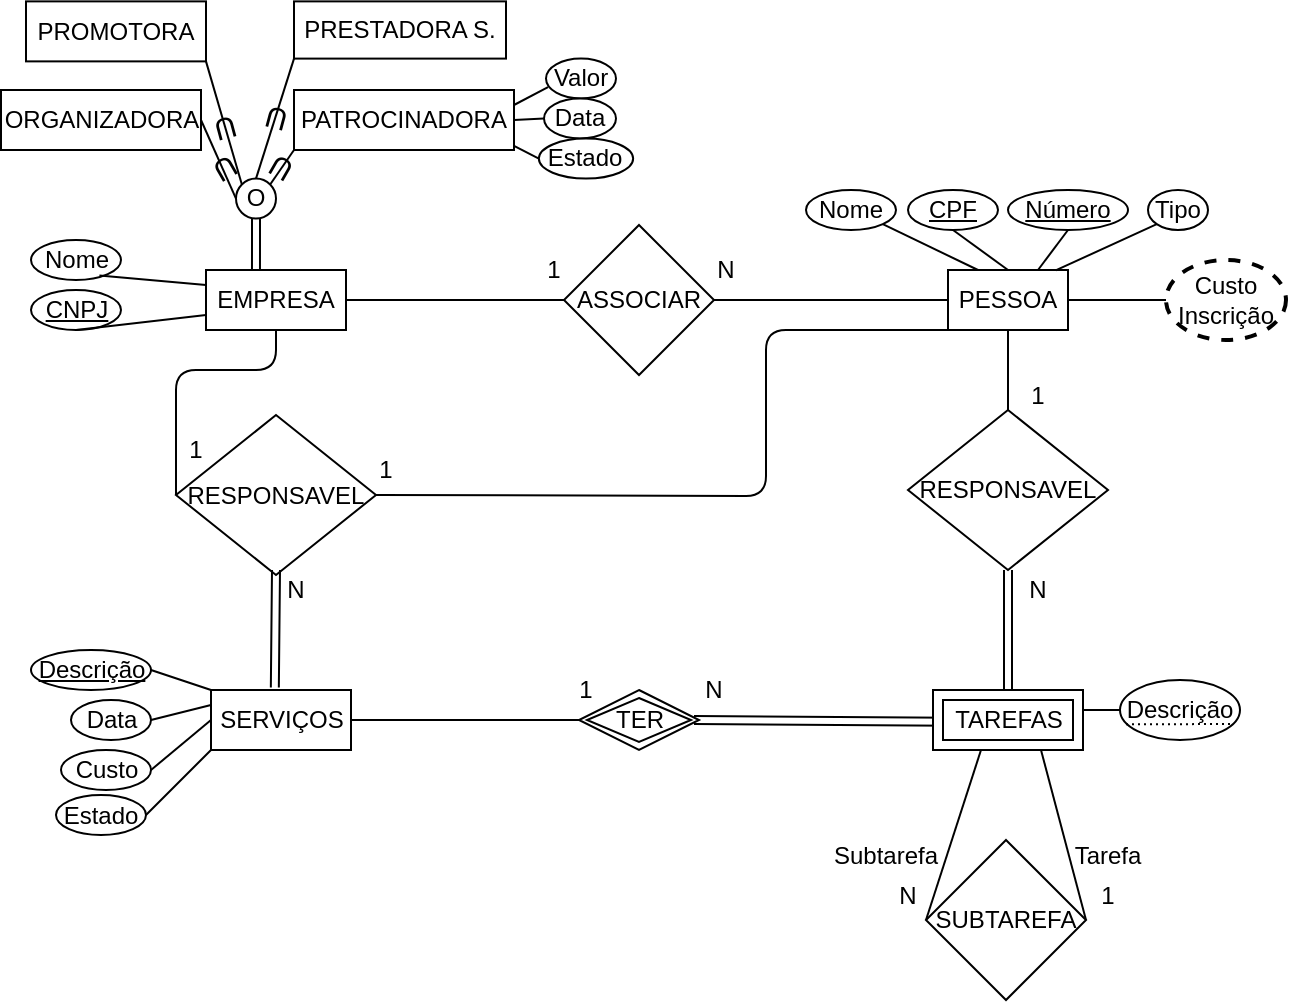 <mxfile version="14.4.6" type="device"><diagram id="FvKYGvDkZp9kYEVDiB8Z" name="Page-1"><mxGraphModel dx="813" dy="403" grid="1" gridSize="10" guides="1" tooltips="1" connect="1" arrows="1" fold="1" page="1" pageScale="1" pageWidth="827" pageHeight="1169" math="0" shadow="0"><root><mxCell id="0"/><mxCell id="1" parent="0"/><mxCell id="wFkFbNBAw4IvoqAUWZo5-1" value="EMPRESA" style="rounded=0;whiteSpace=wrap;html=1;" parent="1" vertex="1"><mxGeometry x="160" y="250" width="70" height="30" as="geometry"/></mxCell><mxCell id="wFkFbNBAw4IvoqAUWZo5-2" value="Nome" style="ellipse;whiteSpace=wrap;html=1;" parent="1" vertex="1"><mxGeometry x="72.5" y="235" width="45" height="20" as="geometry"/></mxCell><mxCell id="wFkFbNBAw4IvoqAUWZo5-3" value="&lt;u&gt;CNPJ&lt;/u&gt;" style="ellipse;whiteSpace=wrap;html=1;" parent="1" vertex="1"><mxGeometry x="72.5" y="260" width="45" height="20" as="geometry"/></mxCell><mxCell id="wFkFbNBAw4IvoqAUWZo5-4" value="" style="endArrow=none;html=1;entryX=0.76;entryY=0.89;entryDx=0;entryDy=0;entryPerimeter=0;exitX=0;exitY=0.25;exitDx=0;exitDy=0;" parent="1" source="wFkFbNBAw4IvoqAUWZo5-1" target="wFkFbNBAw4IvoqAUWZo5-2" edge="1"><mxGeometry width="50" height="50" relative="1" as="geometry"><mxPoint x="390" y="520" as="sourcePoint"/><mxPoint x="440" y="470" as="targetPoint"/></mxGeometry></mxCell><mxCell id="wFkFbNBAw4IvoqAUWZo5-5" value="" style="endArrow=none;html=1;entryX=0.5;entryY=1;entryDx=0;entryDy=0;exitX=0;exitY=0.75;exitDx=0;exitDy=0;" parent="1" source="wFkFbNBAw4IvoqAUWZo5-1" target="wFkFbNBAw4IvoqAUWZo5-3" edge="1"><mxGeometry width="50" height="50" relative="1" as="geometry"><mxPoint x="260" y="320" as="sourcePoint"/><mxPoint x="310" y="270" as="targetPoint"/></mxGeometry></mxCell><mxCell id="wFkFbNBAw4IvoqAUWZo5-6" value="PESSOA" style="rounded=0;whiteSpace=wrap;html=1;" parent="1" vertex="1"><mxGeometry x="531" y="250" width="60" height="30" as="geometry"/></mxCell><mxCell id="wFkFbNBAw4IvoqAUWZo5-7" value="Nome" style="ellipse;whiteSpace=wrap;html=1;" parent="1" vertex="1"><mxGeometry x="460" y="210" width="45" height="20" as="geometry"/></mxCell><mxCell id="wFkFbNBAw4IvoqAUWZo5-8" value="&lt;u&gt;CPF&lt;/u&gt;" style="ellipse;whiteSpace=wrap;html=1;" parent="1" vertex="1"><mxGeometry x="511" y="210" width="45" height="20" as="geometry"/></mxCell><mxCell id="wFkFbNBAw4IvoqAUWZo5-9" value="&lt;u&gt;Número&lt;/u&gt;" style="ellipse;whiteSpace=wrap;html=1;" parent="1" vertex="1"><mxGeometry x="561" y="210" width="60" height="20" as="geometry"/></mxCell><mxCell id="wFkFbNBAw4IvoqAUWZo5-10" value="Tipo" style="ellipse;whiteSpace=wrap;html=1;" parent="1" vertex="1"><mxGeometry x="631" y="210" width="30" height="20" as="geometry"/></mxCell><mxCell id="wFkFbNBAw4IvoqAUWZo5-13" value="" style="endArrow=none;html=1;entryX=1;entryY=1;entryDx=0;entryDy=0;exitX=0.25;exitY=0;exitDx=0;exitDy=0;" parent="1" source="wFkFbNBAw4IvoqAUWZo5-6" target="wFkFbNBAw4IvoqAUWZo5-7" edge="1"><mxGeometry width="50" height="50" relative="1" as="geometry"><mxPoint x="451" y="310" as="sourcePoint"/><mxPoint x="501" y="260" as="targetPoint"/></mxGeometry></mxCell><mxCell id="wFkFbNBAw4IvoqAUWZo5-14" value="" style="endArrow=none;html=1;exitX=0.5;exitY=0;exitDx=0;exitDy=0;entryX=0.5;entryY=1;entryDx=0;entryDy=0;" parent="1" source="wFkFbNBAw4IvoqAUWZo5-6" target="wFkFbNBAw4IvoqAUWZo5-8" edge="1"><mxGeometry width="50" height="50" relative="1" as="geometry"><mxPoint x="411" y="290" as="sourcePoint"/><mxPoint x="461" y="240" as="targetPoint"/></mxGeometry></mxCell><mxCell id="wFkFbNBAw4IvoqAUWZo5-15" value="" style="endArrow=none;html=1;entryX=0.5;entryY=1;entryDx=0;entryDy=0;exitX=0.75;exitY=0;exitDx=0;exitDy=0;" parent="1" source="wFkFbNBAw4IvoqAUWZo5-6" target="wFkFbNBAw4IvoqAUWZo5-9" edge="1"><mxGeometry width="50" height="50" relative="1" as="geometry"><mxPoint x="411" y="290" as="sourcePoint"/><mxPoint x="461" y="240" as="targetPoint"/></mxGeometry></mxCell><mxCell id="wFkFbNBAw4IvoqAUWZo5-16" value="" style="endArrow=none;html=1;entryX=0;entryY=1;entryDx=0;entryDy=0;exitX=0.897;exitY=0.007;exitDx=0;exitDy=0;exitPerimeter=0;" parent="1" source="wFkFbNBAw4IvoqAUWZo5-6" target="wFkFbNBAw4IvoqAUWZo5-10" edge="1"><mxGeometry width="50" height="50" relative="1" as="geometry"><mxPoint x="411" y="290" as="sourcePoint"/><mxPoint x="461" y="240" as="targetPoint"/></mxGeometry></mxCell><mxCell id="wFkFbNBAw4IvoqAUWZo5-18" value="" style="endArrow=none;html=1;exitX=0.5;exitY=1;exitDx=0;exitDy=0;entryX=0.5;entryY=1;entryDx=0;entryDy=0;" parent="1" target="P-yGb22fo54rwQggZf6W-5" edge="1"><mxGeometry width="50" height="50" relative="1" as="geometry"><mxPoint x="185" y="224" as="sourcePoint"/><mxPoint x="201" y="220" as="targetPoint"/></mxGeometry></mxCell><mxCell id="wFkFbNBAw4IvoqAUWZo5-19" value="ASSOCIAR" style="rhombus;whiteSpace=wrap;html=1;" parent="1" vertex="1"><mxGeometry x="339" y="227.5" width="75" height="75" as="geometry"/></mxCell><mxCell id="wFkFbNBAw4IvoqAUWZo5-20" value="" style="endArrow=none;html=1;exitX=1;exitY=0.5;exitDx=0;exitDy=0;entryX=0;entryY=0.5;entryDx=0;entryDy=0;" parent="1" source="wFkFbNBAw4IvoqAUWZo5-1" target="wFkFbNBAw4IvoqAUWZo5-19" edge="1"><mxGeometry width="50" height="50" relative="1" as="geometry"><mxPoint x="330" y="290" as="sourcePoint"/><mxPoint x="380" y="240" as="targetPoint"/></mxGeometry></mxCell><mxCell id="wFkFbNBAw4IvoqAUWZo5-21" value="" style="endArrow=none;html=1;exitX=1;exitY=0.5;exitDx=0;exitDy=0;entryX=0;entryY=0.5;entryDx=0;entryDy=0;" parent="1" source="wFkFbNBAw4IvoqAUWZo5-19" target="wFkFbNBAw4IvoqAUWZo5-6" edge="1"><mxGeometry width="50" height="50" relative="1" as="geometry"><mxPoint x="330" y="290" as="sourcePoint"/><mxPoint x="380" y="240" as="targetPoint"/></mxGeometry></mxCell><mxCell id="wFkFbNBAw4IvoqAUWZo5-23" value="SERVIÇOS" style="rounded=0;whiteSpace=wrap;html=1;" parent="1" vertex="1"><mxGeometry x="162.5" y="460" width="70" height="30" as="geometry"/></mxCell><mxCell id="wFkFbNBAw4IvoqAUWZo5-24" value="1" style="text;html=1;strokeColor=none;fillColor=none;align=center;verticalAlign=middle;whiteSpace=wrap;rounded=0;" parent="1" vertex="1"><mxGeometry x="314" y="240" width="40" height="20" as="geometry"/></mxCell><mxCell id="wFkFbNBAw4IvoqAUWZo5-25" value="N" style="text;html=1;strokeColor=none;fillColor=none;align=center;verticalAlign=middle;whiteSpace=wrap;rounded=0;" parent="1" vertex="1"><mxGeometry x="400" y="240" width="40" height="20" as="geometry"/></mxCell><mxCell id="wFkFbNBAw4IvoqAUWZo5-26" value="Descrição" style="ellipse;whiteSpace=wrap;html=1;" parent="1" vertex="1"><mxGeometry x="617" y="455" width="60" height="30" as="geometry"/></mxCell><mxCell id="wFkFbNBAw4IvoqAUWZo5-27" value="" style="endArrow=none;html=1;exitX=1;exitY=0.5;exitDx=0;exitDy=0;entryX=0;entryY=0.5;entryDx=0;entryDy=0;" parent="1" target="wFkFbNBAw4IvoqAUWZo5-26" edge="1"><mxGeometry width="50" height="50" relative="1" as="geometry"><mxPoint x="598.5" y="470" as="sourcePoint"/><mxPoint x="743.5" y="325" as="targetPoint"/></mxGeometry></mxCell><mxCell id="wFkFbNBAw4IvoqAUWZo5-28" value="SUBTAREFA" style="rhombus;whiteSpace=wrap;html=1;" parent="1" vertex="1"><mxGeometry x="520" y="535" width="80" height="80" as="geometry"/></mxCell><mxCell id="wFkFbNBAw4IvoqAUWZo5-29" value="" style="endArrow=none;html=1;exitX=1;exitY=0.5;exitDx=0;exitDy=0;entryX=0.75;entryY=1;entryDx=0;entryDy=0;" parent="1" source="wFkFbNBAw4IvoqAUWZo5-28" edge="1"><mxGeometry width="50" height="50" relative="1" as="geometry"><mxPoint x="339" y="430" as="sourcePoint"/><mxPoint x="577.5" y="490" as="targetPoint"/></mxGeometry></mxCell><mxCell id="wFkFbNBAw4IvoqAUWZo5-30" value="" style="endArrow=none;html=1;exitX=0;exitY=0.5;exitDx=0;exitDy=0;entryX=0.25;entryY=1;entryDx=0;entryDy=0;" parent="1" source="wFkFbNBAw4IvoqAUWZo5-28" edge="1"><mxGeometry width="50" height="50" relative="1" as="geometry"><mxPoint x="339" y="430" as="sourcePoint"/><mxPoint x="547.5" y="490" as="targetPoint"/></mxGeometry></mxCell><mxCell id="wFkFbNBAw4IvoqAUWZo5-31" value="&lt;u&gt;Descrição&lt;/u&gt;" style="ellipse;whiteSpace=wrap;html=1;" parent="1" vertex="1"><mxGeometry x="72.5" y="440" width="60" height="20" as="geometry"/></mxCell><mxCell id="wFkFbNBAw4IvoqAUWZo5-32" value="Data" style="ellipse;whiteSpace=wrap;html=1;" parent="1" vertex="1"><mxGeometry x="92.5" y="465" width="40" height="20" as="geometry"/></mxCell><mxCell id="wFkFbNBAw4IvoqAUWZo5-33" value="Custo" style="ellipse;whiteSpace=wrap;html=1;" parent="1" vertex="1"><mxGeometry x="87.5" y="490" width="45" height="20" as="geometry"/></mxCell><mxCell id="wFkFbNBAw4IvoqAUWZo5-34" value="Estado" style="ellipse;whiteSpace=wrap;html=1;" parent="1" vertex="1"><mxGeometry x="85" y="512.5" width="45" height="20" as="geometry"/></mxCell><mxCell id="wFkFbNBAw4IvoqAUWZo5-35" value="" style="endArrow=none;html=1;exitX=1;exitY=0.5;exitDx=0;exitDy=0;entryX=0;entryY=0;entryDx=0;entryDy=0;" parent="1" source="wFkFbNBAw4IvoqAUWZo5-31" target="wFkFbNBAw4IvoqAUWZo5-23" edge="1"><mxGeometry width="50" height="50" relative="1" as="geometry"><mxPoint x="332.5" y="420" as="sourcePoint"/><mxPoint x="382.5" y="370" as="targetPoint"/></mxGeometry></mxCell><mxCell id="wFkFbNBAw4IvoqAUWZo5-36" value="" style="endArrow=none;html=1;exitX=1;exitY=0.5;exitDx=0;exitDy=0;entryX=0;entryY=0.25;entryDx=0;entryDy=0;" parent="1" source="wFkFbNBAw4IvoqAUWZo5-32" target="wFkFbNBAw4IvoqAUWZo5-23" edge="1"><mxGeometry width="50" height="50" relative="1" as="geometry"><mxPoint x="332.5" y="420" as="sourcePoint"/><mxPoint x="382.5" y="370" as="targetPoint"/></mxGeometry></mxCell><mxCell id="wFkFbNBAw4IvoqAUWZo5-37" value="" style="endArrow=none;html=1;exitX=1;exitY=0.5;exitDx=0;exitDy=0;entryX=0;entryY=0.5;entryDx=0;entryDy=0;" parent="1" source="wFkFbNBAw4IvoqAUWZo5-33" target="wFkFbNBAw4IvoqAUWZo5-23" edge="1"><mxGeometry width="50" height="50" relative="1" as="geometry"><mxPoint x="332.5" y="420" as="sourcePoint"/><mxPoint x="382.5" y="370" as="targetPoint"/></mxGeometry></mxCell><mxCell id="wFkFbNBAw4IvoqAUWZo5-39" value="" style="endArrow=none;html=1;exitX=1;exitY=0.5;exitDx=0;exitDy=0;entryX=0;entryY=1;entryDx=0;entryDy=0;" parent="1" source="wFkFbNBAw4IvoqAUWZo5-34" target="wFkFbNBAw4IvoqAUWZo5-23" edge="1"><mxGeometry width="50" height="50" relative="1" as="geometry"><mxPoint x="332.5" y="420" as="sourcePoint"/><mxPoint x="382.5" y="370" as="targetPoint"/></mxGeometry></mxCell><mxCell id="wFkFbNBAw4IvoqAUWZo5-40" value="RESPONSAVEL" style="rhombus;whiteSpace=wrap;html=1;" parent="1" vertex="1"><mxGeometry x="511" y="320" width="100" height="80" as="geometry"/></mxCell><mxCell id="wFkFbNBAw4IvoqAUWZo5-42" value="" style="endArrow=none;html=1;exitX=0.5;exitY=0;exitDx=0;exitDy=0;entryX=0.5;entryY=1;entryDx=0;entryDy=0;" parent="1" source="wFkFbNBAw4IvoqAUWZo5-40" target="wFkFbNBAw4IvoqAUWZo5-6" edge="1"><mxGeometry width="50" height="50" relative="1" as="geometry"><mxPoint x="330" y="400" as="sourcePoint"/><mxPoint x="380" y="350" as="targetPoint"/></mxGeometry></mxCell><mxCell id="wFkFbNBAw4IvoqAUWZo5-43" value="1" style="text;html=1;strokeColor=none;fillColor=none;align=center;verticalAlign=middle;whiteSpace=wrap;rounded=0;" parent="1" vertex="1"><mxGeometry x="556" y="302.5" width="40" height="20" as="geometry"/></mxCell><mxCell id="wFkFbNBAw4IvoqAUWZo5-44" value="N" style="text;html=1;strokeColor=none;fillColor=none;align=center;verticalAlign=middle;whiteSpace=wrap;rounded=0;" parent="1" vertex="1"><mxGeometry x="556" y="400" width="40" height="20" as="geometry"/></mxCell><mxCell id="wFkFbNBAw4IvoqAUWZo5-52" value="" style="endArrow=none;html=1;exitX=1;exitY=0.5;exitDx=0;exitDy=0;entryX=0;entryY=0.5;entryDx=0;entryDy=0;" parent="1" source="wFkFbNBAw4IvoqAUWZo5-23" edge="1"><mxGeometry width="50" height="50" relative="1" as="geometry"><mxPoint x="330" y="470" as="sourcePoint"/><mxPoint x="354" y="475" as="targetPoint"/></mxGeometry></mxCell><mxCell id="wFkFbNBAw4IvoqAUWZo5-54" value="1" style="text;html=1;strokeColor=none;fillColor=none;align=center;verticalAlign=middle;whiteSpace=wrap;rounded=0;" parent="1" vertex="1"><mxGeometry x="330" y="450" width="40" height="20" as="geometry"/></mxCell><mxCell id="wFkFbNBAw4IvoqAUWZo5-55" value="N" style="text;html=1;strokeColor=none;fillColor=none;align=center;verticalAlign=middle;whiteSpace=wrap;rounded=0;" parent="1" vertex="1"><mxGeometry x="394" y="450" width="40" height="20" as="geometry"/></mxCell><mxCell id="wFkFbNBAw4IvoqAUWZo5-57" value="RESPONSAVEL" style="rhombus;whiteSpace=wrap;html=1;" parent="1" vertex="1"><mxGeometry x="145" y="322.5" width="100" height="80" as="geometry"/></mxCell><mxCell id="wFkFbNBAw4IvoqAUWZo5-59" value="" style="endArrow=none;html=1;exitX=0;exitY=0.5;exitDx=0;exitDy=0;entryX=0.5;entryY=1;entryDx=0;entryDy=0;" parent="1" source="wFkFbNBAw4IvoqAUWZo5-57" target="wFkFbNBAw4IvoqAUWZo5-1" edge="1"><mxGeometry width="50" height="50" relative="1" as="geometry"><mxPoint x="330" y="470" as="sourcePoint"/><mxPoint x="380" y="420" as="targetPoint"/><Array as="points"><mxPoint x="145" y="300"/><mxPoint x="195" y="300"/></Array></mxGeometry></mxCell><mxCell id="wFkFbNBAw4IvoqAUWZo5-60" value="" style="endArrow=none;html=1;exitX=1;exitY=0.5;exitDx=0;exitDy=0;entryX=0;entryY=1;entryDx=0;entryDy=0;" parent="1" source="wFkFbNBAw4IvoqAUWZo5-57" target="wFkFbNBAw4IvoqAUWZo5-6" edge="1"><mxGeometry width="50" height="50" relative="1" as="geometry"><mxPoint x="330" y="470" as="sourcePoint"/><mxPoint x="380" y="420" as="targetPoint"/><Array as="points"><mxPoint x="440" y="363"/><mxPoint x="440" y="280"/></Array></mxGeometry></mxCell><mxCell id="wFkFbNBAw4IvoqAUWZo5-61" value="1" style="text;html=1;strokeColor=none;fillColor=none;align=center;verticalAlign=middle;whiteSpace=wrap;rounded=0;" parent="1" vertex="1"><mxGeometry x="230" y="340" width="40" height="20" as="geometry"/></mxCell><mxCell id="wFkFbNBAw4IvoqAUWZo5-62" value="1" style="text;html=1;strokeColor=none;fillColor=none;align=center;verticalAlign=middle;whiteSpace=wrap;rounded=0;" parent="1" vertex="1"><mxGeometry x="135" y="330" width="40" height="20" as="geometry"/></mxCell><mxCell id="wFkFbNBAw4IvoqAUWZo5-63" value="N" style="text;html=1;strokeColor=none;fillColor=none;align=center;verticalAlign=middle;whiteSpace=wrap;rounded=0;" parent="1" vertex="1"><mxGeometry x="185" y="400" width="40" height="20" as="geometry"/></mxCell><mxCell id="wFkFbNBAw4IvoqAUWZo5-64" value="Valor" style="ellipse;whiteSpace=wrap;html=1;" parent="1" vertex="1"><mxGeometry x="330" y="144.3" width="35" height="20" as="geometry"/></mxCell><mxCell id="wFkFbNBAw4IvoqAUWZo5-66" value="Data" style="ellipse;whiteSpace=wrap;html=1;" parent="1" vertex="1"><mxGeometry x="329" y="164.3" width="36" height="20" as="geometry"/></mxCell><mxCell id="wFkFbNBAw4IvoqAUWZo5-67" value="Estado" style="ellipse;whiteSpace=wrap;html=1;" parent="1" vertex="1"><mxGeometry x="326.43" y="184.3" width="47.14" height="20" as="geometry"/></mxCell><mxCell id="wFkFbNBAw4IvoqAUWZo5-68" value="" style="endArrow=none;html=1;exitX=0.029;exitY=0.715;exitDx=0;exitDy=0;entryX=1;entryY=0.25;entryDx=0;entryDy=0;exitPerimeter=0;" parent="1" source="wFkFbNBAw4IvoqAUWZo5-64" target="P-yGb22fo54rwQggZf6W-3" edge="1"><mxGeometry width="50" height="50" relative="1" as="geometry"><mxPoint x="514.11" y="160" as="sourcePoint"/><mxPoint x="420.799" y="111.106" as="targetPoint"/></mxGeometry></mxCell><mxCell id="wFkFbNBAw4IvoqAUWZo5-69" value="" style="endArrow=none;html=1;exitX=1;exitY=0.5;exitDx=0;exitDy=0;entryX=0;entryY=0.5;entryDx=0;entryDy=0;" parent="1" source="P-yGb22fo54rwQggZf6W-3" target="wFkFbNBAw4IvoqAUWZo5-66" edge="1"><mxGeometry width="50" height="50" relative="1" as="geometry"><mxPoint x="436.61" y="107.5" as="sourcePoint"/><mxPoint x="564.11" y="110.0" as="targetPoint"/></mxGeometry></mxCell><mxCell id="wFkFbNBAw4IvoqAUWZo5-70" value="" style="endArrow=none;html=1;exitX=0.998;exitY=0.927;exitDx=0;exitDy=0;entryX=0;entryY=0.5;entryDx=0;entryDy=0;exitPerimeter=0;" parent="1" target="wFkFbNBAw4IvoqAUWZo5-67" edge="1" source="P-yGb22fo54rwQggZf6W-3"><mxGeometry width="50" height="50" relative="1" as="geometry"><mxPoint x="452.421" y="111.106" as="sourcePoint"/><mxPoint x="564.11" y="110.0" as="targetPoint"/></mxGeometry></mxCell><mxCell id="wFkFbNBAw4IvoqAUWZo5-72" value="Custo&lt;br&gt;Inscrição" style="ellipse;whiteSpace=wrap;html=1;gradientColor=none;dashed=1;strokeWidth=2;" parent="1" vertex="1"><mxGeometry x="640" y="245" width="60" height="40" as="geometry"/></mxCell><mxCell id="wFkFbNBAw4IvoqAUWZo5-73" value="" style="endArrow=none;html=1;exitX=1;exitY=0.5;exitDx=0;exitDy=0;entryX=0;entryY=0.5;entryDx=0;entryDy=0;" parent="1" source="wFkFbNBAw4IvoqAUWZo5-6" target="wFkFbNBAw4IvoqAUWZo5-72" edge="1"><mxGeometry width="50" height="50" relative="1" as="geometry"><mxPoint x="380" y="420" as="sourcePoint"/><mxPoint x="430" y="370" as="targetPoint"/></mxGeometry></mxCell><mxCell id="wFkFbNBAw4IvoqAUWZo5-74" value="1" style="text;html=1;strokeColor=none;fillColor=none;align=center;verticalAlign=middle;whiteSpace=wrap;rounded=0;" parent="1" vertex="1"><mxGeometry x="591" y="552.5" width="40" height="20" as="geometry"/></mxCell><mxCell id="wFkFbNBAw4IvoqAUWZo5-75" value="N" style="text;html=1;strokeColor=none;fillColor=none;align=center;verticalAlign=middle;whiteSpace=wrap;rounded=0;" parent="1" vertex="1"><mxGeometry x="491" y="552.5" width="40" height="20" as="geometry"/></mxCell><mxCell id="wFkFbNBAw4IvoqAUWZo5-76" value="Tarefa" style="text;html=1;strokeColor=none;fillColor=none;align=center;verticalAlign=middle;whiteSpace=wrap;rounded=0;dashed=1;" parent="1" vertex="1"><mxGeometry x="591" y="532.5" width="40" height="20" as="geometry"/></mxCell><mxCell id="wFkFbNBAw4IvoqAUWZo5-77" value="Subtarefa" style="text;html=1;strokeColor=none;fillColor=none;align=center;verticalAlign=middle;whiteSpace=wrap;rounded=0;dashed=1;" parent="1" vertex="1"><mxGeometry x="480" y="532.5" width="40" height="20" as="geometry"/></mxCell><mxCell id="wFkFbNBAw4IvoqAUWZo5-83" value="" style="shape=link;html=1;rounded=0;exitX=1;exitY=0.5;exitDx=0;exitDy=0;entryX=0.008;entryY=0.613;entryDx=0;entryDy=0;entryPerimeter=0;" parent="1" edge="1"><mxGeometry relative="1" as="geometry"><mxPoint x="404" y="475" as="sourcePoint"/><mxPoint x="532.98" y="475.89" as="targetPoint"/></mxGeometry></mxCell><mxCell id="wFkFbNBAw4IvoqAUWZo5-85" value="" style="shape=link;html=1;rounded=0;entryX=0.5;entryY=0;entryDx=0;entryDy=0;exitX=0.5;exitY=1;exitDx=0;exitDy=0;" parent="1" source="wFkFbNBAw4IvoqAUWZo5-40" target="wFkFbNBAw4IvoqAUWZo5-91" edge="1"><mxGeometry relative="1" as="geometry"><mxPoint x="390" y="430" as="sourcePoint"/><mxPoint x="562.5" y="457.5" as="targetPoint"/></mxGeometry></mxCell><mxCell id="wFkFbNBAw4IvoqAUWZo5-88" value="" style="shape=link;html=1;rounded=0;entryX=0.25;entryY=0;entryDx=0;entryDy=0;exitX=0.456;exitY=-0.041;exitDx=0;exitDy=0;exitPerimeter=0;" parent="1" source="wFkFbNBAw4IvoqAUWZo5-23" target="wFkFbNBAw4IvoqAUWZo5-63" edge="1"><mxGeometry relative="1" as="geometry"><mxPoint x="195" y="458" as="sourcePoint"/><mxPoint x="400" y="420" as="targetPoint"/></mxGeometry></mxCell><mxCell id="wFkFbNBAw4IvoqAUWZo5-91" value="TAREFAS" style="shape=ext;margin=3;double=1;whiteSpace=wrap;html=1;align=center;strokeWidth=1;fillColor=#ffffff;gradientColor=none;" parent="1" vertex="1"><mxGeometry x="523.5" y="460" width="75" height="30" as="geometry"/></mxCell><mxCell id="wFkFbNBAw4IvoqAUWZo5-92" value="TER" style="shape=rhombus;double=1;perimeter=rhombusPerimeter;whiteSpace=wrap;html=1;align=center;strokeWidth=1;fillColor=#ffffff;gradientColor=none;" parent="1" vertex="1"><mxGeometry x="346.5" y="460" width="60" height="30" as="geometry"/></mxCell><mxCell id="wFkFbNBAw4IvoqAUWZo5-93" value="" style="endArrow=none;html=1;rounded=0;dashed=1;dashPattern=1 2;" parent="1" edge="1"><mxGeometry relative="1" as="geometry"><mxPoint x="620" y="477.17" as="sourcePoint"/><mxPoint x="673" y="477" as="targetPoint"/></mxGeometry></mxCell><mxCell id="P-yGb22fo54rwQggZf6W-1" value="ORGANIZADORA" style="rounded=0;whiteSpace=wrap;html=1;" vertex="1" parent="1"><mxGeometry x="57.5" y="160" width="100" height="30" as="geometry"/></mxCell><mxCell id="P-yGb22fo54rwQggZf6W-2" value="PROMOTORA" style="rounded=0;whiteSpace=wrap;html=1;" vertex="1" parent="1"><mxGeometry x="70" y="115.69" width="90" height="30" as="geometry"/></mxCell><mxCell id="P-yGb22fo54rwQggZf6W-3" value="PATROCINADORA" style="rounded=0;whiteSpace=wrap;html=1;" vertex="1" parent="1"><mxGeometry x="204" y="160" width="110" height="30" as="geometry"/></mxCell><mxCell id="P-yGb22fo54rwQggZf6W-4" value="PRESTADORA S." style="rounded=0;whiteSpace=wrap;html=1;" vertex="1" parent="1"><mxGeometry x="204" y="115.69" width="106" height="28.61" as="geometry"/></mxCell><mxCell id="P-yGb22fo54rwQggZf6W-5" value="O" style="ellipse;whiteSpace=wrap;html=1;aspect=fixed;" vertex="1" parent="1"><mxGeometry x="175" y="204.3" width="20" height="20" as="geometry"/></mxCell><mxCell id="P-yGb22fo54rwQggZf6W-6" value="" style="endArrow=none;html=1;exitX=0;exitY=0.5;exitDx=0;exitDy=0;entryX=1;entryY=0.5;entryDx=0;entryDy=0;" edge="1" parent="1" source="P-yGb22fo54rwQggZf6W-5" target="P-yGb22fo54rwQggZf6W-1"><mxGeometry width="50" height="50" relative="1" as="geometry"><mxPoint x="230" y="190" as="sourcePoint"/><mxPoint x="280" y="140" as="targetPoint"/></mxGeometry></mxCell><mxCell id="P-yGb22fo54rwQggZf6W-7" value="" style="endArrow=none;html=1;exitX=0;exitY=0;exitDx=0;exitDy=0;entryX=1;entryY=1;entryDx=0;entryDy=0;" edge="1" parent="1" source="P-yGb22fo54rwQggZf6W-5" target="P-yGb22fo54rwQggZf6W-2"><mxGeometry width="50" height="50" relative="1" as="geometry"><mxPoint x="230" y="190" as="sourcePoint"/><mxPoint x="280" y="140" as="targetPoint"/></mxGeometry></mxCell><mxCell id="P-yGb22fo54rwQggZf6W-8" value="" style="endArrow=none;html=1;exitX=0.5;exitY=0;exitDx=0;exitDy=0;entryX=0;entryY=1;entryDx=0;entryDy=0;" edge="1" parent="1" source="P-yGb22fo54rwQggZf6W-5" target="P-yGb22fo54rwQggZf6W-4"><mxGeometry width="50" height="50" relative="1" as="geometry"><mxPoint x="230" y="190" as="sourcePoint"/><mxPoint x="280" y="140" as="targetPoint"/></mxGeometry></mxCell><mxCell id="P-yGb22fo54rwQggZf6W-9" value="" style="endArrow=none;html=1;exitX=1;exitY=0;exitDx=0;exitDy=0;entryX=0;entryY=1;entryDx=0;entryDy=0;" edge="1" parent="1" source="P-yGb22fo54rwQggZf6W-5" target="P-yGb22fo54rwQggZf6W-3"><mxGeometry width="50" height="50" relative="1" as="geometry"><mxPoint x="230" y="190" as="sourcePoint"/><mxPoint x="280" y="140" as="targetPoint"/></mxGeometry></mxCell><mxCell id="P-yGb22fo54rwQggZf6W-16" value="&lt;font style=&quot;font-size: 15px;&quot;&gt;U&lt;/font&gt;" style="text;html=1;fillColor=none;align=center;verticalAlign=middle;whiteSpace=wrap;rounded=0;rotation=-150;perimeterSpacing=6;strokeWidth=22;dashed=1;fontSize=15;" vertex="1" parent="1"><mxGeometry x="172.5" y="190" width="50" height="20" as="geometry"/></mxCell><mxCell id="P-yGb22fo54rwQggZf6W-18" value="&lt;font style=&quot;font-size: 15px;&quot;&gt;U&lt;/font&gt;" style="text;html=1;fillColor=none;align=center;verticalAlign=middle;whiteSpace=wrap;rounded=0;rotation=-195;perimeterSpacing=6;strokeWidth=22;dashed=1;fontSize=15;" vertex="1" parent="1"><mxGeometry x="145" y="170" width="50" height="20" as="geometry"/></mxCell><mxCell id="P-yGb22fo54rwQggZf6W-19" value="&lt;font style=&quot;font-size: 15px;&quot;&gt;U&lt;/font&gt;" style="text;html=1;fillColor=none;align=center;verticalAlign=middle;whiteSpace=wrap;rounded=0;rotation=-165;perimeterSpacing=6;strokeWidth=22;dashed=1;fontSize=15;" vertex="1" parent="1"><mxGeometry x="170" y="165" width="50" height="20" as="geometry"/></mxCell><mxCell id="P-yGb22fo54rwQggZf6W-21" value="&lt;font style=&quot;font-size: 15px;&quot;&gt;U&lt;/font&gt;" style="text;html=1;fillColor=none;align=center;verticalAlign=middle;whiteSpace=wrap;rounded=0;rotation=-210;perimeterSpacing=6;strokeWidth=22;dashed=1;fontSize=15;" vertex="1" parent="1"><mxGeometry x="145" y="190" width="50" height="20" as="geometry"/></mxCell><mxCell id="P-yGb22fo54rwQggZf6W-24" value="" style="shape=link;html=1;rounded=0;fontSize=15;entryX=0.5;entryY=1;entryDx=0;entryDy=0;exitX=0.357;exitY=0;exitDx=0;exitDy=0;exitPerimeter=0;" edge="1" parent="1" source="wFkFbNBAw4IvoqAUWZo5-1" target="P-yGb22fo54rwQggZf6W-5"><mxGeometry relative="1" as="geometry"><mxPoint x="220" y="230" as="sourcePoint"/><mxPoint x="382.5" y="330" as="targetPoint"/></mxGeometry></mxCell></root></mxGraphModel></diagram></mxfile>